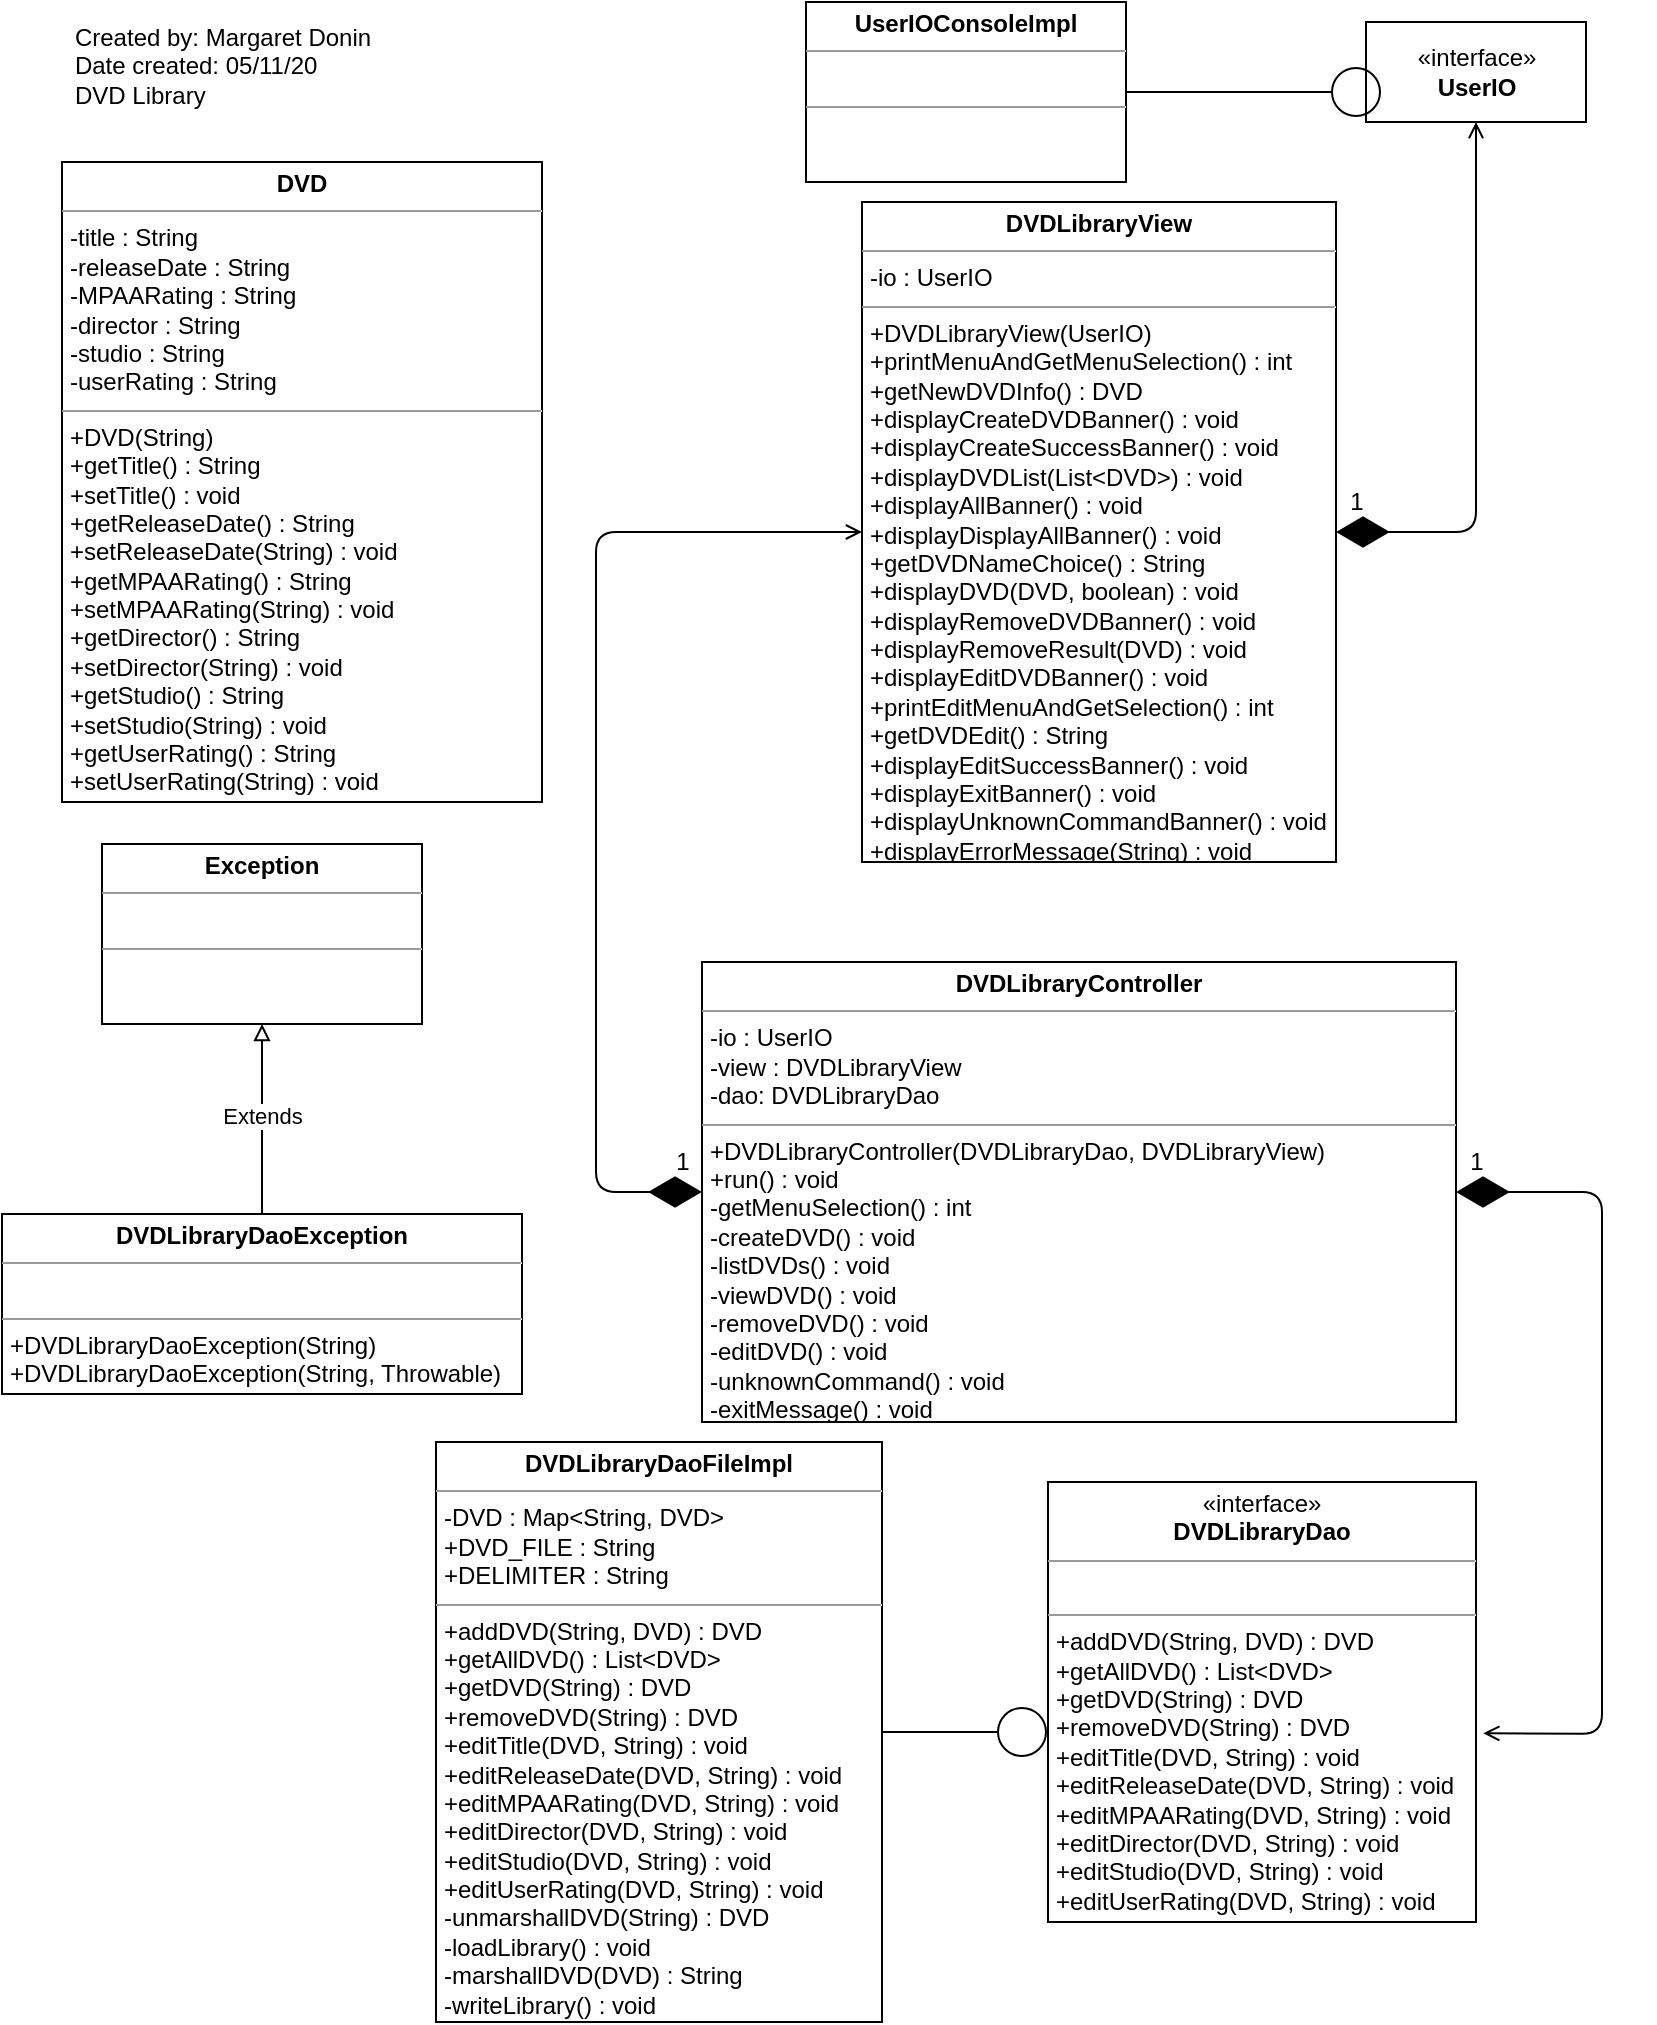 <mxfile version="13.0.3" type="device"><diagram id="BS8hSLhExf0itgSTO6FR" name="Page-1"><mxGraphModel dx="1264" dy="592" grid="1" gridSize="10" guides="1" tooltips="1" connect="1" arrows="1" fold="1" page="1" pageScale="1" pageWidth="850" pageHeight="1100" background="none" math="0" shadow="0"><root><mxCell id="0"/><mxCell id="1" parent="0"/><mxCell id="VJrpj4oBE-SIG2pBhJ8T-8" value="&lt;p style=&quot;margin: 0px ; margin-top: 4px ; text-align: center&quot;&gt;&lt;b&gt;UserIOConsoleImpl&lt;/b&gt;&lt;/p&gt;&lt;hr size=&quot;1&quot;&gt;&lt;p style=&quot;margin: 0px ; margin-left: 4px&quot;&gt;&lt;br&gt;&lt;/p&gt;&lt;hr size=&quot;1&quot;&gt;&lt;p style=&quot;margin: 0px ; margin-left: 4px&quot;&gt;&lt;br&gt;&lt;/p&gt;" style="verticalAlign=top;align=left;overflow=fill;fontSize=12;fontFamily=Helvetica;html=1;" parent="1" vertex="1"><mxGeometry x="425" y="50" width="160" height="90" as="geometry"/></mxCell><mxCell id="VJrpj4oBE-SIG2pBhJ8T-9" value="«interface»&lt;br&gt;&lt;b&gt;UserIO&lt;/b&gt;" style="html=1;" parent="1" vertex="1"><mxGeometry x="705" y="60" width="110" height="50" as="geometry"/></mxCell><mxCell id="VJrpj4oBE-SIG2pBhJ8T-14" value="&lt;p style=&quot;margin: 4px 0px 0px ; text-align: center&quot;&gt;&lt;b&gt;DVDLibraryView&lt;/b&gt;&lt;/p&gt;&lt;hr size=&quot;1&quot;&gt;&lt;p style=&quot;margin: 0px 0px 0px 4px&quot;&gt;-io : UserIO&lt;/p&gt;&lt;hr size=&quot;1&quot;&gt;&lt;p style=&quot;margin: 0px 0px 0px 4px&quot;&gt;+DVDLibraryView(UserIO)&lt;/p&gt;&lt;p style=&quot;margin: 0px 0px 0px 4px&quot;&gt;+printMenuAndGetMenuSelection() : int&lt;/p&gt;&lt;p style=&quot;margin: 0px 0px 0px 4px&quot;&gt;+getNewDVDInfo() : DVD&lt;/p&gt;&lt;p style=&quot;margin: 0px 0px 0px 4px&quot;&gt;+displayCreateDVDBanner() : void&lt;/p&gt;&lt;p style=&quot;margin: 0px 0px 0px 4px&quot;&gt;+displayCreateSuccessBanner() : void&lt;/p&gt;&lt;p style=&quot;margin: 0px 0px 0px 4px&quot;&gt;+displayDVDList(List&amp;lt;DVD&amp;gt;) : void&lt;/p&gt;&lt;p style=&quot;margin: 0px 0px 0px 4px&quot;&gt;+displayAllBanner() : void&lt;/p&gt;&lt;p style=&quot;margin: 0px 0px 0px 4px&quot;&gt;+displayDisplayAllBanner() : void&lt;/p&gt;&lt;p style=&quot;margin: 0px 0px 0px 4px&quot;&gt;+getDVDNameChoice() : String&lt;/p&gt;&lt;p style=&quot;margin: 0px 0px 0px 4px&quot;&gt;+displayDVD(DVD, boolean) : void&lt;/p&gt;&lt;p style=&quot;margin: 0px 0px 0px 4px&quot;&gt;+displayRemoveDVDBanner() : void&lt;/p&gt;&lt;p style=&quot;margin: 0px 0px 0px 4px&quot;&gt;+displayRemoveResult(DVD) : void&lt;/p&gt;&lt;p style=&quot;margin: 0px 0px 0px 4px&quot;&gt;+displayEditDVDBanner() : void&lt;/p&gt;&lt;p style=&quot;margin: 0px 0px 0px 4px&quot;&gt;+printEditMenuAndGetSelection() : int&lt;/p&gt;&lt;p style=&quot;margin: 0px 0px 0px 4px&quot;&gt;+getDVDEdit() : String&lt;/p&gt;&lt;p style=&quot;margin: 0px 0px 0px 4px&quot;&gt;+displayEditSuccessBanner() : void&lt;br&gt;&lt;/p&gt;&lt;p style=&quot;margin: 0px 0px 0px 4px&quot;&gt;+displayExitBanner() : void&lt;/p&gt;&lt;p style=&quot;margin: 0px 0px 0px 4px&quot;&gt;+displayUnknownCommandBanner() : void&lt;/p&gt;&lt;p style=&quot;margin: 0px 0px 0px 4px&quot;&gt;+displayErrorMessage(String) : void&lt;/p&gt;" style="verticalAlign=top;align=left;overflow=fill;fontSize=12;fontFamily=Helvetica;html=1;" parent="1" vertex="1"><mxGeometry x="453" y="150" width="237" height="330" as="geometry"/></mxCell><mxCell id="VJrpj4oBE-SIG2pBhJ8T-16" value="&lt;p style=&quot;margin: 0px ; margin-top: 4px ; text-align: center&quot;&gt;&lt;b&gt;DVDLibraryController&lt;/b&gt;&lt;/p&gt;&lt;hr size=&quot;1&quot;&gt;&lt;p style=&quot;margin: 0px ; margin-left: 4px&quot;&gt;-io : UserIO&lt;/p&gt;&lt;p style=&quot;margin: 0px ; margin-left: 4px&quot;&gt;-view : DVDLibraryView&lt;/p&gt;&lt;p style=&quot;margin: 0px ; margin-left: 4px&quot;&gt;-dao: DVDLibraryDao&lt;/p&gt;&lt;hr size=&quot;1&quot;&gt;&lt;p style=&quot;margin: 0px ; margin-left: 4px&quot;&gt;+DVDLibraryController(DVDLibraryDao, DVDLibraryView)&lt;/p&gt;&lt;p style=&quot;margin: 0px ; margin-left: 4px&quot;&gt;+run() : void&lt;/p&gt;&lt;p style=&quot;margin: 0px ; margin-left: 4px&quot;&gt;-getMenuSelection() : int&lt;/p&gt;&lt;p style=&quot;margin: 0px ; margin-left: 4px&quot;&gt;-createDVD() : void&lt;/p&gt;&lt;p style=&quot;margin: 0px ; margin-left: 4px&quot;&gt;-listDVDs() : void&lt;/p&gt;&lt;p style=&quot;margin: 0px ; margin-left: 4px&quot;&gt;-viewDVD() : void&lt;/p&gt;&lt;p style=&quot;margin: 0px ; margin-left: 4px&quot;&gt;-removeDVD() : void&lt;/p&gt;&lt;p style=&quot;margin: 0px ; margin-left: 4px&quot;&gt;-editDVD() : void&lt;/p&gt;&lt;p style=&quot;margin: 0px ; margin-left: 4px&quot;&gt;-unknownCommand() : void&lt;/p&gt;&lt;p style=&quot;margin: 0px ; margin-left: 4px&quot;&gt;-exitMessage() : void&lt;/p&gt;" style="verticalAlign=top;align=left;overflow=fill;fontSize=12;fontFamily=Helvetica;html=1;" parent="1" vertex="1"><mxGeometry x="373" y="530" width="377" height="230" as="geometry"/></mxCell><mxCell id="VJrpj4oBE-SIG2pBhJ8T-18" value="&lt;p style=&quot;margin: 4px 0px 0px ; text-align: center&quot;&gt;&lt;b&gt;DVDLibraryDaoException&lt;/b&gt;&lt;/p&gt;&lt;hr size=&quot;1&quot;&gt;&lt;p style=&quot;margin: 0px 0px 0px 4px&quot;&gt;&lt;br&gt;&lt;/p&gt;&lt;hr size=&quot;1&quot;&gt;&lt;p style=&quot;margin: 0px 0px 0px 4px&quot;&gt;+DVDLibraryDaoException(String)&lt;/p&gt;&lt;p style=&quot;margin: 0px 0px 0px 4px&quot;&gt;+DVDLibraryDaoException(String, Throwable)&lt;br&gt;&lt;/p&gt;" style="verticalAlign=top;align=left;overflow=fill;fontSize=12;fontFamily=Helvetica;html=1;" parent="1" vertex="1"><mxGeometry x="23" y="656" width="260" height="90" as="geometry"/></mxCell><mxCell id="VJrpj4oBE-SIG2pBhJ8T-19" value="&lt;p style=&quot;margin: 4px 0px 0px ; text-align: center&quot;&gt;&lt;b&gt;DVDLibraryDaoFileImpl&lt;/b&gt;&lt;/p&gt;&lt;hr size=&quot;1&quot;&gt;&lt;p style=&quot;margin: 0px 0px 0px 4px&quot;&gt;-DVD : Map&amp;lt;String, DVD&amp;gt;&lt;/p&gt;&lt;p style=&quot;margin: 0px 0px 0px 4px&quot;&gt;+DVD_FILE : String&lt;/p&gt;&lt;p style=&quot;margin: 0px 0px 0px 4px&quot;&gt;+DELIMITER : String&lt;/p&gt;&lt;hr size=&quot;1&quot;&gt;&lt;p style=&quot;margin: 0px 0px 0px 4px&quot;&gt;+addDVD(String, DVD) : DVD&lt;/p&gt;&lt;p style=&quot;margin: 0px 0px 0px 4px&quot;&gt;+getAllDVD() : List&amp;lt;DVD&amp;gt;&lt;/p&gt;&lt;p style=&quot;margin: 0px 0px 0px 4px&quot;&gt;+getDVD(String) : DVD&lt;/p&gt;&lt;p style=&quot;margin: 0px 0px 0px 4px&quot;&gt;+removeDVD(String) : DVD&lt;/p&gt;&lt;p style=&quot;margin: 0px 0px 0px 4px&quot;&gt;+editTitle(DVD, String) : void&lt;/p&gt;&lt;p style=&quot;margin: 0px 0px 0px 4px&quot;&gt;+editReleaseDate(DVD, String) : void&lt;/p&gt;&lt;p style=&quot;margin: 0px 0px 0px 4px&quot;&gt;+editMPAARating(DVD, String) : void&lt;/p&gt;&lt;p style=&quot;margin: 0px 0px 0px 4px&quot;&gt;+editDirector(DVD, String) : void&lt;/p&gt;&lt;p style=&quot;margin: 0px 0px 0px 4px&quot;&gt;+editStudio(DVD, String) : void&lt;/p&gt;&lt;p style=&quot;margin: 0px 0px 0px 4px&quot;&gt;&lt;span&gt;+editUserRating(DVD, String) : void&lt;/span&gt;&lt;/p&gt;&lt;p style=&quot;margin: 0px 0px 0px 4px&quot;&gt;&lt;span&gt;-unmarshallDVD(String) : DVD&lt;/span&gt;&lt;br&gt;&lt;/p&gt;&lt;p style=&quot;margin: 0px 0px 0px 4px&quot;&gt;-loadLibrary() : void&lt;/p&gt;&lt;p style=&quot;margin: 0px 0px 0px 4px&quot;&gt;-marshallDVD(DVD) : String&lt;/p&gt;&lt;p style=&quot;margin: 0px 0px 0px 4px&quot;&gt;-writeLibrary() : void&lt;/p&gt;" style="verticalAlign=top;align=left;overflow=fill;fontSize=12;fontFamily=Helvetica;html=1;" parent="1" vertex="1"><mxGeometry x="240" y="770" width="223" height="290" as="geometry"/></mxCell><mxCell id="VJrpj4oBE-SIG2pBhJ8T-20" value="&lt;p style=&quot;margin: 0px ; margin-top: 4px ; text-align: center&quot;&gt;&lt;b&gt;Exception&lt;/b&gt;&lt;/p&gt;&lt;hr size=&quot;1&quot;&gt;&lt;p style=&quot;margin: 0px ; margin-left: 4px&quot;&gt;&lt;br&gt;&lt;/p&gt;&lt;hr size=&quot;1&quot;&gt;&lt;p style=&quot;margin: 0px ; margin-left: 4px&quot;&gt;&lt;br&gt;&lt;/p&gt;" style="verticalAlign=top;align=left;overflow=fill;fontSize=12;fontFamily=Helvetica;html=1;" parent="1" vertex="1"><mxGeometry x="73" y="471" width="160" height="90" as="geometry"/></mxCell><mxCell id="VJrpj4oBE-SIG2pBhJ8T-21" value="&lt;p style=&quot;margin: 4px 0px 0px ; text-align: center&quot;&gt;&lt;b&gt;DVD&lt;/b&gt;&lt;/p&gt;&lt;hr size=&quot;1&quot;&gt;&lt;p style=&quot;margin: 0px 0px 0px 4px&quot;&gt;-title : String&lt;/p&gt;&lt;p style=&quot;margin: 0px 0px 0px 4px&quot;&gt;-releaseDate : String&lt;/p&gt;&lt;p style=&quot;margin: 0px 0px 0px 4px&quot;&gt;-MPAARating : String&lt;/p&gt;&lt;p style=&quot;margin: 0px 0px 0px 4px&quot;&gt;-director : String&lt;/p&gt;&lt;p style=&quot;margin: 0px 0px 0px 4px&quot;&gt;-studio : String&lt;/p&gt;&lt;p style=&quot;margin: 0px 0px 0px 4px&quot;&gt;-userRating : String&lt;br&gt;&lt;/p&gt;&lt;hr size=&quot;1&quot;&gt;&lt;p style=&quot;margin: 0px 0px 0px 4px&quot;&gt;+DVD(String)&lt;/p&gt;&lt;p style=&quot;margin: 0px 0px 0px 4px&quot;&gt;+getTitle() : String&lt;/p&gt;&lt;p style=&quot;margin: 0px 0px 0px 4px&quot;&gt;+setTitle() : void&lt;/p&gt;&lt;p style=&quot;margin: 0px 0px 0px 4px&quot;&gt;+getReleaseDate() : String&lt;/p&gt;&lt;p style=&quot;margin: 0px 0px 0px 4px&quot;&gt;+setReleaseDate(String) : void&lt;/p&gt;&lt;p style=&quot;margin: 0px 0px 0px 4px&quot;&gt;+getMPAARating() : String&lt;/p&gt;&lt;p style=&quot;margin: 0px 0px 0px 4px&quot;&gt;+setMPAARating(String) : void&lt;/p&gt;&lt;p style=&quot;margin: 0px 0px 0px 4px&quot;&gt;+getDirector() : String&lt;/p&gt;&lt;p style=&quot;margin: 0px 0px 0px 4px&quot;&gt;+setDirector(String) : void&lt;/p&gt;&lt;p style=&quot;margin: 0px 0px 0px 4px&quot;&gt;+getStudio() : String&lt;/p&gt;&lt;p style=&quot;margin: 0px 0px 0px 4px&quot;&gt;+setStudio(String) : void&lt;/p&gt;&lt;p style=&quot;margin: 0px 0px 0px 4px&quot;&gt;+getUserRating() : String&lt;/p&gt;&lt;p style=&quot;margin: 0px 0px 0px 4px&quot;&gt;+setUserRating(String) : void&lt;/p&gt;&lt;p style=&quot;margin: 0px 0px 0px 4px&quot;&gt;&lt;br&gt;&lt;/p&gt;" style="verticalAlign=top;align=left;overflow=fill;fontSize=12;fontFamily=Helvetica;html=1;" parent="1" vertex="1"><mxGeometry x="53" y="130" width="240" height="320" as="geometry"/></mxCell><mxCell id="VJrpj4oBE-SIG2pBhJ8T-22" value="" style="endArrow=diamondThin;endFill=1;endSize=24;html=1;exitX=0.5;exitY=1;exitDx=0;exitDy=0;startArrow=open;startFill=0;targetPerimeterSpacing=0;sourcePerimeterSpacing=6;strokeWidth=1;entryX=1;entryY=0.5;entryDx=0;entryDy=0;" parent="1" source="VJrpj4oBE-SIG2pBhJ8T-9" target="VJrpj4oBE-SIG2pBhJ8T-14" edge="1"><mxGeometry width="160" relative="1" as="geometry"><mxPoint x="720" y="226" as="sourcePoint"/><mxPoint x="640" y="280.5" as="targetPoint"/><Array as="points"><mxPoint x="760" y="315"/></Array></mxGeometry></mxCell><mxCell id="VJrpj4oBE-SIG2pBhJ8T-27" value="1" style="text;html=1;align=center;verticalAlign=middle;resizable=0;points=[];autosize=1;" parent="1" vertex="1"><mxGeometry x="690" y="290" width="20" height="20" as="geometry"/></mxCell><mxCell id="VJrpj4oBE-SIG2pBhJ8T-28" value="" style="endArrow=diamondThin;endFill=1;endSize=24;html=1;startArrow=open;startFill=0;targetPerimeterSpacing=0;sourcePerimeterSpacing=6;strokeWidth=1;exitX=1.017;exitY=0.571;exitDx=0;exitDy=0;exitPerimeter=0;entryX=1;entryY=0.5;entryDx=0;entryDy=0;" parent="1" source="4t8utCJmE21VQQkkRsWa-2" target="VJrpj4oBE-SIG2pBhJ8T-16" edge="1"><mxGeometry width="160" relative="1" as="geometry"><mxPoint x="738" y="336" as="sourcePoint"/><mxPoint x="770" y="577" as="targetPoint"/><Array as="points"><mxPoint x="823" y="916"/><mxPoint x="823" y="645"/></Array></mxGeometry></mxCell><mxCell id="VJrpj4oBE-SIG2pBhJ8T-29" value="1" style="text;html=1;align=center;verticalAlign=middle;resizable=0;points=[];autosize=1;" parent="1" vertex="1"><mxGeometry x="750" y="620" width="20" height="20" as="geometry"/></mxCell><mxCell id="VJrpj4oBE-SIG2pBhJ8T-31" value="" style="endArrow=oval;endFill=0;endSize=24;html=1;exitX=1;exitY=0.5;exitDx=0;exitDy=0;startArrow=none;startFill=0;targetPerimeterSpacing=0;sourcePerimeterSpacing=6;strokeWidth=1;startSize=6;jumpSize=5;shadow=0;" parent="1" source="VJrpj4oBE-SIG2pBhJ8T-8" edge="1"><mxGeometry width="160" relative="1" as="geometry"><mxPoint x="835" y="236" as="sourcePoint"/><mxPoint x="700" y="95" as="targetPoint"/><Array as="points"/></mxGeometry></mxCell><mxCell id="VJrpj4oBE-SIG2pBhJ8T-32" value="" style="endArrow=diamondThin;endFill=1;endSize=24;html=1;entryX=0;entryY=0.5;entryDx=0;entryDy=0;startArrow=open;startFill=0;targetPerimeterSpacing=0;sourcePerimeterSpacing=6;strokeWidth=1;exitX=0;exitY=0.5;exitDx=0;exitDy=0;" parent="1" source="VJrpj4oBE-SIG2pBhJ8T-14" target="VJrpj4oBE-SIG2pBhJ8T-16" edge="1"><mxGeometry width="160" relative="1" as="geometry"><mxPoint x="426" y="320.5" as="sourcePoint"/><mxPoint x="356" y="401" as="targetPoint"/><Array as="points"><mxPoint x="320" y="315"/><mxPoint x="320" y="645"/></Array></mxGeometry></mxCell><mxCell id="VJrpj4oBE-SIG2pBhJ8T-33" value="1" style="text;html=1;align=center;verticalAlign=middle;resizable=0;points=[];autosize=1;" parent="1" vertex="1"><mxGeometry x="353" y="620" width="20" height="20" as="geometry"/></mxCell><mxCell id="VJrpj4oBE-SIG2pBhJ8T-35" value="Extends" style="html=1;verticalAlign=bottom;endArrow=block;shadow=0;strokeWidth=1;entryX=0.5;entryY=1;entryDx=0;entryDy=0;exitX=0.5;exitY=0;exitDx=0;exitDy=0;endFill=0;" parent="1" source="VJrpj4oBE-SIG2pBhJ8T-18" target="VJrpj4oBE-SIG2pBhJ8T-20" edge="1"><mxGeometry x="-0.143" width="80" relative="1" as="geometry"><mxPoint x="438" y="866" as="sourcePoint"/><mxPoint x="188" y="666" as="targetPoint"/><mxPoint as="offset"/></mxGeometry></mxCell><mxCell id="VJrpj4oBE-SIG2pBhJ8T-36" value="&lt;div style=&quot;text-align: left&quot;&gt;&lt;span&gt;Created by: Margaret Donin&lt;/span&gt;&lt;/div&gt;&lt;div style=&quot;text-align: left&quot;&gt;&lt;span&gt;Date created: 05/11/20&lt;/span&gt;&lt;/div&gt;&lt;div style=&quot;text-align: left&quot;&gt;&lt;span&gt;DVD Library&lt;/span&gt;&lt;/div&gt;" style="text;html=1;align=center;verticalAlign=middle;resizable=0;points=[];autosize=1;" parent="1" vertex="1"><mxGeometry x="53" y="57" width="160" height="50" as="geometry"/></mxCell><mxCell id="4t8utCJmE21VQQkkRsWa-2" value="&lt;p style=&quot;margin: 4px 0px 0px ; text-align: center&quot;&gt;«interface»&lt;br&gt;&lt;b&gt;DVDLibraryDao&lt;/b&gt;&lt;br&gt;&lt;/p&gt;&lt;hr size=&quot;1&quot;&gt;&lt;p style=&quot;margin: 0px 0px 0px 4px&quot;&gt;&lt;br&gt;&lt;/p&gt;&lt;hr size=&quot;1&quot;&gt;&lt;p style=&quot;margin: 0px 0px 0px 4px&quot;&gt;+addDVD(String, DVD) : DVD&lt;/p&gt;&lt;p style=&quot;margin: 0px 0px 0px 4px&quot;&gt;+getAllDVD() : List&amp;lt;DVD&amp;gt;&lt;/p&gt;&lt;p style=&quot;margin: 0px 0px 0px 4px&quot;&gt;+getDVD(String) : DVD&lt;/p&gt;&lt;p style=&quot;margin: 0px 0px 0px 4px&quot;&gt;+removeDVD(String) : DVD&lt;/p&gt;&lt;p style=&quot;margin: 0px 0px 0px 4px&quot;&gt;+editTitle(DVD, String) : void&lt;/p&gt;&lt;p style=&quot;margin: 0px 0px 0px 4px&quot;&gt;+editReleaseDate(DVD, String) : void&lt;/p&gt;&lt;p style=&quot;margin: 0px 0px 0px 4px&quot;&gt;+editMPAARating(DVD, String) : void&lt;/p&gt;&lt;p style=&quot;margin: 0px 0px 0px 4px&quot;&gt;+editDirector(DVD, String) : void&lt;/p&gt;&lt;p style=&quot;margin: 0px 0px 0px 4px&quot;&gt;+editStudio(DVD, String) : void&lt;/p&gt;&lt;p style=&quot;margin: 0px 0px 0px 4px&quot;&gt;+editUserRating(DVD, String) : void&lt;/p&gt;" style="verticalAlign=top;align=left;overflow=fill;fontSize=12;fontFamily=Helvetica;html=1;" parent="1" vertex="1"><mxGeometry x="546" y="790" width="214" height="220" as="geometry"/></mxCell><mxCell id="4t8utCJmE21VQQkkRsWa-3" value="" style="endArrow=oval;endFill=0;endSize=24;html=1;startArrow=none;startFill=0;targetPerimeterSpacing=0;sourcePerimeterSpacing=6;strokeWidth=1;startSize=6;exitX=1;exitY=0.5;exitDx=0;exitDy=0;" parent="1" source="VJrpj4oBE-SIG2pBhJ8T-19" edge="1"><mxGeometry width="160" relative="1" as="geometry"><mxPoint x="473" y="860" as="sourcePoint"/><mxPoint x="533" y="915" as="targetPoint"/><Array as="points"/></mxGeometry></mxCell></root></mxGraphModel></diagram></mxfile>